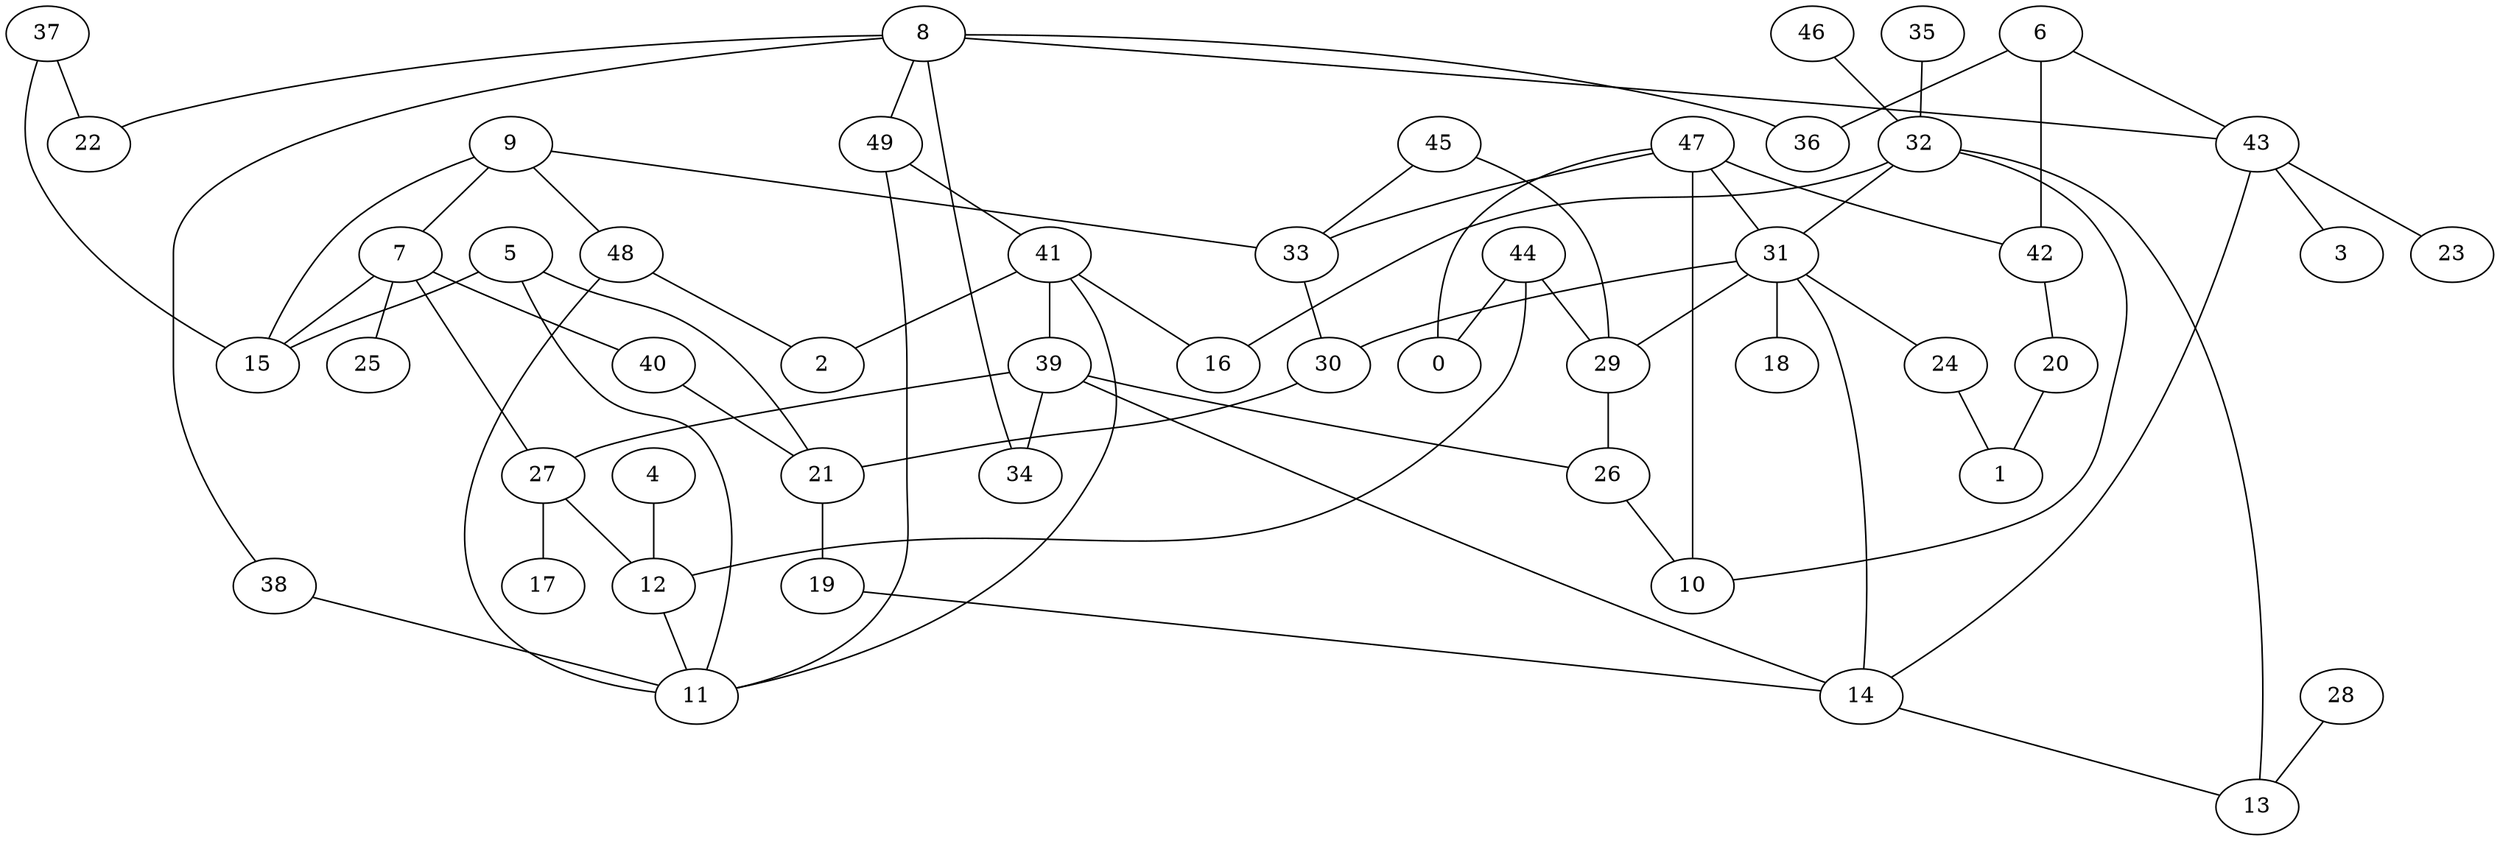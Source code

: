 digraph GG_graph {

subgraph G_graph {
edge [color = black]
"5" -> "15" [dir = none]
"4" -> "12" [dir = none]
"40" -> "21" [dir = none]
"20" -> "1" [dir = none]
"37" -> "15" [dir = none]
"37" -> "22" [dir = none]
"48" -> "11" [dir = none]
"28" -> "13" [dir = none]
"41" -> "2" [dir = none]
"41" -> "11" [dir = none]
"41" -> "16" [dir = none]
"35" -> "32" [dir = none]
"27" -> "17" [dir = none]
"7" -> "25" [dir = none]
"7" -> "27" [dir = none]
"49" -> "41" [dir = none]
"42" -> "20" [dir = none]
"47" -> "0" [dir = none]
"47" -> "10" [dir = none]
"45" -> "33" [dir = none]
"45" -> "29" [dir = none]
"30" -> "21" [dir = none]
"6" -> "36" [dir = none]
"6" -> "42" [dir = none]
"6" -> "43" [dir = none]
"19" -> "14" [dir = none]
"31" -> "24" [dir = none]
"31" -> "18" [dir = none]
"31" -> "30" [dir = none]
"31" -> "29" [dir = none]
"31" -> "14" [dir = none]
"39" -> "26" [dir = none]
"39" -> "27" [dir = none]
"39" -> "34" [dir = none]
"39" -> "14" [dir = none]
"32" -> "10" [dir = none]
"32" -> "16" [dir = none]
"32" -> "31" [dir = none]
"43" -> "3" [dir = none]
"43" -> "23" [dir = none]
"43" -> "14" [dir = none]
"9" -> "48" [dir = none]
"8" -> "22" [dir = none]
"8" -> "38" [dir = none]
"8" -> "43" [dir = none]
"44" -> "12" [dir = none]
"44" -> "29" [dir = none]
"46" -> "32" [dir = none]
"14" -> "13" [dir = none]
"38" -> "11" [dir = none]
"8" -> "34" [dir = none]
"41" -> "39" [dir = none]
"47" -> "31" [dir = none]
"48" -> "2" [dir = none]
"7" -> "15" [dir = none]
"29" -> "26" [dir = none]
"9" -> "15" [dir = none]
"9" -> "33" [dir = none]
"32" -> "13" [dir = none]
"47" -> "33" [dir = none]
"5" -> "11" [dir = none]
"5" -> "21" [dir = none]
"8" -> "36" [dir = none]
"7" -> "40" [dir = none]
"27" -> "12" [dir = none]
"33" -> "30" [dir = none]
"8" -> "49" [dir = none]
"49" -> "11" [dir = none]
"9" -> "7" [dir = none]
"26" -> "10" [dir = none]
"24" -> "1" [dir = none]
"44" -> "0" [dir = none]
"12" -> "11" [dir = none]
"47" -> "42" [dir = none]
"21" -> "19" [dir = none]
}

}
